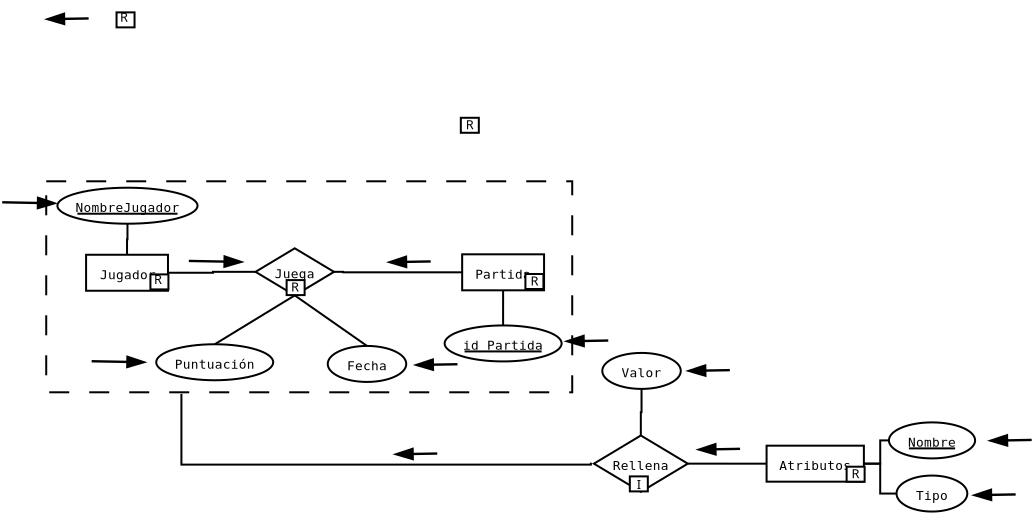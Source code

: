 <?xml version="1.0" encoding="UTF-8"?>
<dia:diagram xmlns:dia="http://www.lysator.liu.se/~alla/dia/">
  <dia:layer name="Fondo" visible="true" active="true">
    <dia:object type="ER - Entity" version="0" id="O0">
      <dia:attribute name="obj_pos">
        <dia:point val="11.143,16.923"/>
      </dia:attribute>
      <dia:attribute name="obj_bb">
        <dia:rectangle val="11.093,16.873;15.288,18.773"/>
      </dia:attribute>
      <dia:attribute name="elem_corner">
        <dia:point val="11.143,16.923"/>
      </dia:attribute>
      <dia:attribute name="elem_width">
        <dia:real val="4.095"/>
      </dia:attribute>
      <dia:attribute name="elem_height">
        <dia:real val="1.8"/>
      </dia:attribute>
      <dia:attribute name="border_width">
        <dia:real val="0.1"/>
      </dia:attribute>
      <dia:attribute name="border_color">
        <dia:color val="#000000"/>
      </dia:attribute>
      <dia:attribute name="inner_color">
        <dia:color val="#ffffff"/>
      </dia:attribute>
      <dia:attribute name="name">
        <dia:string>#Jugador#</dia:string>
      </dia:attribute>
      <dia:attribute name="weak">
        <dia:boolean val="false"/>
      </dia:attribute>
      <dia:attribute name="associative">
        <dia:boolean val="false"/>
      </dia:attribute>
      <dia:attribute name="font">
        <dia:font family="monospace" style="0" name="Courier"/>
      </dia:attribute>
      <dia:attribute name="font_height">
        <dia:real val="0.8"/>
      </dia:attribute>
    </dia:object>
    <dia:object type="ER - Relationship" version="0" id="O1">
      <dia:attribute name="obj_pos">
        <dia:point val="19.613,16.6"/>
      </dia:attribute>
      <dia:attribute name="obj_bb">
        <dia:rectangle val="19.263,16.55;23.888,19.005"/>
      </dia:attribute>
      <dia:attribute name="elem_corner">
        <dia:point val="19.613,16.6"/>
      </dia:attribute>
      <dia:attribute name="elem_width">
        <dia:real val="3.925"/>
      </dia:attribute>
      <dia:attribute name="elem_height">
        <dia:real val="2.355"/>
      </dia:attribute>
      <dia:attribute name="border_width">
        <dia:real val="0.1"/>
      </dia:attribute>
      <dia:attribute name="border_color">
        <dia:color val="#000000"/>
      </dia:attribute>
      <dia:attribute name="inner_color">
        <dia:color val="#ffffff"/>
      </dia:attribute>
      <dia:attribute name="name">
        <dia:string>#Juega#</dia:string>
      </dia:attribute>
      <dia:attribute name="left_card">
        <dia:string>##</dia:string>
      </dia:attribute>
      <dia:attribute name="right_card">
        <dia:string>##</dia:string>
      </dia:attribute>
      <dia:attribute name="identifying">
        <dia:boolean val="false"/>
      </dia:attribute>
      <dia:attribute name="rotated">
        <dia:boolean val="false"/>
      </dia:attribute>
      <dia:attribute name="font">
        <dia:font family="monospace" style="0" name="Courier"/>
      </dia:attribute>
      <dia:attribute name="font_height">
        <dia:real val="0.8"/>
      </dia:attribute>
    </dia:object>
    <dia:object type="ER - Entity" version="0" id="O2">
      <dia:attribute name="obj_pos">
        <dia:point val="29.947,16.901"/>
      </dia:attribute>
      <dia:attribute name="obj_bb">
        <dia:rectangle val="29.897,16.851;34.092,18.751"/>
      </dia:attribute>
      <dia:attribute name="elem_corner">
        <dia:point val="29.947,16.901"/>
      </dia:attribute>
      <dia:attribute name="elem_width">
        <dia:real val="4.095"/>
      </dia:attribute>
      <dia:attribute name="elem_height">
        <dia:real val="1.8"/>
      </dia:attribute>
      <dia:attribute name="border_width">
        <dia:real val="0.1"/>
      </dia:attribute>
      <dia:attribute name="border_color">
        <dia:color val="#000000"/>
      </dia:attribute>
      <dia:attribute name="inner_color">
        <dia:color val="#ffffff"/>
      </dia:attribute>
      <dia:attribute name="name">
        <dia:string>#Partida#</dia:string>
      </dia:attribute>
      <dia:attribute name="weak">
        <dia:boolean val="false"/>
      </dia:attribute>
      <dia:attribute name="associative">
        <dia:boolean val="false"/>
      </dia:attribute>
      <dia:attribute name="font">
        <dia:font family="monospace" style="0" name="Courier"/>
      </dia:attribute>
      <dia:attribute name="font_height">
        <dia:real val="0.8"/>
      </dia:attribute>
    </dia:object>
    <dia:object type="ER - Participation" version="1" id="O3">
      <dia:attribute name="obj_pos">
        <dia:point val="15.238,17.823"/>
      </dia:attribute>
      <dia:attribute name="obj_bb">
        <dia:rectangle val="15.188,17.727;19.663,17.873"/>
      </dia:attribute>
      <dia:attribute name="orth_points">
        <dia:point val="15.238,17.823"/>
        <dia:point val="17.49,17.823"/>
        <dia:point val="17.49,17.777"/>
        <dia:point val="19.613,17.777"/>
      </dia:attribute>
      <dia:attribute name="orth_orient">
        <dia:enum val="0"/>
        <dia:enum val="1"/>
        <dia:enum val="0"/>
      </dia:attribute>
      <dia:attribute name="autorouting">
        <dia:boolean val="false"/>
      </dia:attribute>
      <dia:attribute name="total">
        <dia:boolean val="false"/>
      </dia:attribute>
      <dia:connections>
        <dia:connection handle="0" to="O0" connection="4"/>
        <dia:connection handle="1" to="O1" connection="0"/>
      </dia:connections>
    </dia:object>
    <dia:object type="ER - Participation" version="1" id="O4">
      <dia:attribute name="obj_pos">
        <dia:point val="23.538,17.777"/>
      </dia:attribute>
      <dia:attribute name="obj_bb">
        <dia:rectangle val="23.488,17.727;29.997,17.851"/>
      </dia:attribute>
      <dia:attribute name="orth_points">
        <dia:point val="23.538,17.777"/>
        <dia:point val="23.994,17.777"/>
        <dia:point val="23.994,17.801"/>
        <dia:point val="29.947,17.801"/>
      </dia:attribute>
      <dia:attribute name="orth_orient">
        <dia:enum val="0"/>
        <dia:enum val="1"/>
        <dia:enum val="0"/>
      </dia:attribute>
      <dia:attribute name="autorouting">
        <dia:boolean val="false"/>
      </dia:attribute>
      <dia:attribute name="total">
        <dia:boolean val="false"/>
      </dia:attribute>
      <dia:connections>
        <dia:connection handle="0" to="O1" connection="4"/>
        <dia:connection handle="1" to="O2" connection="3"/>
      </dia:connections>
    </dia:object>
    <dia:object type="ER - Entity" version="0" id="O5">
      <dia:attribute name="obj_pos">
        <dia:point val="45.168,26.469"/>
      </dia:attribute>
      <dia:attribute name="obj_bb">
        <dia:rectangle val="45.118,26.419;50.083,28.319"/>
      </dia:attribute>
      <dia:attribute name="elem_corner">
        <dia:point val="45.168,26.469"/>
      </dia:attribute>
      <dia:attribute name="elem_width">
        <dia:real val="4.865"/>
      </dia:attribute>
      <dia:attribute name="elem_height">
        <dia:real val="1.8"/>
      </dia:attribute>
      <dia:attribute name="border_width">
        <dia:real val="0.1"/>
      </dia:attribute>
      <dia:attribute name="border_color">
        <dia:color val="#000000"/>
      </dia:attribute>
      <dia:attribute name="inner_color">
        <dia:color val="#ffffff"/>
      </dia:attribute>
      <dia:attribute name="name">
        <dia:string>#Atributos#</dia:string>
      </dia:attribute>
      <dia:attribute name="weak">
        <dia:boolean val="false"/>
      </dia:attribute>
      <dia:attribute name="associative">
        <dia:boolean val="false"/>
      </dia:attribute>
      <dia:attribute name="font">
        <dia:font family="monospace" style="0" name="Courier"/>
      </dia:attribute>
      <dia:attribute name="font_height">
        <dia:real val="0.8"/>
      </dia:attribute>
    </dia:object>
    <dia:object type="ER - Relationship" version="0" id="O6">
      <dia:attribute name="obj_pos">
        <dia:point val="36.533,25.959"/>
      </dia:attribute>
      <dia:attribute name="obj_bb">
        <dia:rectangle val="36.183,25.909;41.578,28.826"/>
      </dia:attribute>
      <dia:attribute name="elem_corner">
        <dia:point val="36.533,25.959"/>
      </dia:attribute>
      <dia:attribute name="elem_width">
        <dia:real val="4.695"/>
      </dia:attribute>
      <dia:attribute name="elem_height">
        <dia:real val="2.817"/>
      </dia:attribute>
      <dia:attribute name="border_width">
        <dia:real val="0.1"/>
      </dia:attribute>
      <dia:attribute name="border_color">
        <dia:color val="#000000"/>
      </dia:attribute>
      <dia:attribute name="inner_color">
        <dia:color val="#ffffff"/>
      </dia:attribute>
      <dia:attribute name="name">
        <dia:string>#Rellena#</dia:string>
      </dia:attribute>
      <dia:attribute name="left_card">
        <dia:string>##</dia:string>
      </dia:attribute>
      <dia:attribute name="right_card">
        <dia:string>##</dia:string>
      </dia:attribute>
      <dia:attribute name="identifying">
        <dia:boolean val="false"/>
      </dia:attribute>
      <dia:attribute name="rotated">
        <dia:boolean val="false"/>
      </dia:attribute>
      <dia:attribute name="font">
        <dia:font family="monospace" style="0" name="Courier"/>
      </dia:attribute>
      <dia:attribute name="font_height">
        <dia:real val="0.8"/>
      </dia:attribute>
    </dia:object>
    <dia:object type="ER - Participation" version="1" id="O7">
      <dia:attribute name="obj_pos">
        <dia:point val="41.228,27.367"/>
      </dia:attribute>
      <dia:attribute name="obj_bb">
        <dia:rectangle val="41.178,27.317;45.218,27.419"/>
      </dia:attribute>
      <dia:attribute name="orth_points">
        <dia:point val="41.228,27.367"/>
        <dia:point val="43.198,27.367"/>
        <dia:point val="43.198,27.369"/>
        <dia:point val="45.168,27.369"/>
      </dia:attribute>
      <dia:attribute name="orth_orient">
        <dia:enum val="0"/>
        <dia:enum val="1"/>
        <dia:enum val="0"/>
      </dia:attribute>
      <dia:attribute name="autorouting">
        <dia:boolean val="true"/>
      </dia:attribute>
      <dia:attribute name="total">
        <dia:boolean val="false"/>
      </dia:attribute>
      <dia:connections>
        <dia:connection handle="0" to="O6" connection="4"/>
        <dia:connection handle="1" to="O5" connection="3"/>
      </dia:connections>
    </dia:object>
    <dia:object type="ER - Attribute" version="0" id="O8">
      <dia:attribute name="obj_pos">
        <dia:point val="36.953,21.831"/>
      </dia:attribute>
      <dia:attribute name="obj_bb">
        <dia:rectangle val="36.903,21.781;40.928,23.681"/>
      </dia:attribute>
      <dia:attribute name="elem_corner">
        <dia:point val="36.953,21.831"/>
      </dia:attribute>
      <dia:attribute name="elem_width">
        <dia:real val="3.925"/>
      </dia:attribute>
      <dia:attribute name="elem_height">
        <dia:real val="1.8"/>
      </dia:attribute>
      <dia:attribute name="border_width">
        <dia:real val="0.1"/>
      </dia:attribute>
      <dia:attribute name="border_color">
        <dia:color val="#000000"/>
      </dia:attribute>
      <dia:attribute name="inner_color">
        <dia:color val="#ffffff"/>
      </dia:attribute>
      <dia:attribute name="name">
        <dia:string>#Valor#</dia:string>
      </dia:attribute>
      <dia:attribute name="key">
        <dia:boolean val="false"/>
      </dia:attribute>
      <dia:attribute name="weak_key">
        <dia:boolean val="false"/>
      </dia:attribute>
      <dia:attribute name="derived">
        <dia:boolean val="false"/>
      </dia:attribute>
      <dia:attribute name="multivalued">
        <dia:boolean val="false"/>
      </dia:attribute>
      <dia:attribute name="font">
        <dia:font family="monospace" style="0" name="Courier"/>
      </dia:attribute>
      <dia:attribute name="font_height">
        <dia:real val="0.8"/>
      </dia:attribute>
    </dia:object>
    <dia:object type="ER - Participation" version="1" id="O9">
      <dia:attribute name="obj_pos">
        <dia:point val="38.88,25.959"/>
      </dia:attribute>
      <dia:attribute name="obj_bb">
        <dia:rectangle val="38.83,23.581;38.966,26.009"/>
      </dia:attribute>
      <dia:attribute name="orth_points">
        <dia:point val="38.88,25.959"/>
        <dia:point val="38.88,24.795"/>
        <dia:point val="38.916,24.795"/>
        <dia:point val="38.916,23.631"/>
      </dia:attribute>
      <dia:attribute name="orth_orient">
        <dia:enum val="1"/>
        <dia:enum val="0"/>
        <dia:enum val="1"/>
      </dia:attribute>
      <dia:attribute name="autorouting">
        <dia:boolean val="true"/>
      </dia:attribute>
      <dia:attribute name="total">
        <dia:boolean val="false"/>
      </dia:attribute>
      <dia:connections>
        <dia:connection handle="0" to="O6" connection="2"/>
        <dia:connection handle="1" to="O8" connection="6"/>
      </dia:connections>
    </dia:object>
    <dia:object type="ER - Attribute" version="0" id="O10">
      <dia:attribute name="obj_pos">
        <dia:point val="9.71,13.571"/>
      </dia:attribute>
      <dia:attribute name="obj_bb">
        <dia:rectangle val="9.66,13.521;16.765,15.421"/>
      </dia:attribute>
      <dia:attribute name="elem_corner">
        <dia:point val="9.71,13.571"/>
      </dia:attribute>
      <dia:attribute name="elem_width">
        <dia:real val="7.005"/>
      </dia:attribute>
      <dia:attribute name="elem_height">
        <dia:real val="1.8"/>
      </dia:attribute>
      <dia:attribute name="border_width">
        <dia:real val="0.1"/>
      </dia:attribute>
      <dia:attribute name="border_color">
        <dia:color val="#000000"/>
      </dia:attribute>
      <dia:attribute name="inner_color">
        <dia:color val="#ffffff"/>
      </dia:attribute>
      <dia:attribute name="name">
        <dia:string>#NombreJugador#</dia:string>
      </dia:attribute>
      <dia:attribute name="key">
        <dia:boolean val="true"/>
      </dia:attribute>
      <dia:attribute name="weak_key">
        <dia:boolean val="false"/>
      </dia:attribute>
      <dia:attribute name="derived">
        <dia:boolean val="false"/>
      </dia:attribute>
      <dia:attribute name="multivalued">
        <dia:boolean val="false"/>
      </dia:attribute>
      <dia:attribute name="font">
        <dia:font family="monospace" style="0" name="Courier"/>
      </dia:attribute>
      <dia:attribute name="font_height">
        <dia:real val="0.8"/>
      </dia:attribute>
    </dia:object>
    <dia:object type="ER - Participation" version="1" id="O11">
      <dia:attribute name="obj_pos">
        <dia:point val="13.191,16.923"/>
      </dia:attribute>
      <dia:attribute name="obj_bb">
        <dia:rectangle val="13.14,15.321;13.262,16.973"/>
      </dia:attribute>
      <dia:attribute name="orth_points">
        <dia:point val="13.191,16.923"/>
        <dia:point val="13.191,16.147"/>
        <dia:point val="13.213,16.147"/>
        <dia:point val="13.213,15.371"/>
      </dia:attribute>
      <dia:attribute name="orth_orient">
        <dia:enum val="1"/>
        <dia:enum val="0"/>
        <dia:enum val="1"/>
      </dia:attribute>
      <dia:attribute name="autorouting">
        <dia:boolean val="true"/>
      </dia:attribute>
      <dia:attribute name="total">
        <dia:boolean val="false"/>
      </dia:attribute>
      <dia:connections>
        <dia:connection handle="0" to="O0" connection="1"/>
        <dia:connection handle="1" to="O10" connection="6"/>
      </dia:connections>
    </dia:object>
    <dia:object type="ER - Attribute" version="0" id="O12">
      <dia:attribute name="obj_pos">
        <dia:point val="29.069,20.457"/>
      </dia:attribute>
      <dia:attribute name="obj_bb">
        <dia:rectangle val="29.019,20.407;34.969,22.307"/>
      </dia:attribute>
      <dia:attribute name="elem_corner">
        <dia:point val="29.069,20.457"/>
      </dia:attribute>
      <dia:attribute name="elem_width">
        <dia:real val="5.85"/>
      </dia:attribute>
      <dia:attribute name="elem_height">
        <dia:real val="1.8"/>
      </dia:attribute>
      <dia:attribute name="border_width">
        <dia:real val="0.1"/>
      </dia:attribute>
      <dia:attribute name="border_color">
        <dia:color val="#000000"/>
      </dia:attribute>
      <dia:attribute name="inner_color">
        <dia:color val="#ffffff"/>
      </dia:attribute>
      <dia:attribute name="name">
        <dia:string>#id Partida#</dia:string>
      </dia:attribute>
      <dia:attribute name="key">
        <dia:boolean val="true"/>
      </dia:attribute>
      <dia:attribute name="weak_key">
        <dia:boolean val="false"/>
      </dia:attribute>
      <dia:attribute name="derived">
        <dia:boolean val="false"/>
      </dia:attribute>
      <dia:attribute name="multivalued">
        <dia:boolean val="false"/>
      </dia:attribute>
      <dia:attribute name="font">
        <dia:font family="monospace" style="0" name="Courier"/>
      </dia:attribute>
      <dia:attribute name="font_height">
        <dia:real val="0.8"/>
      </dia:attribute>
    </dia:object>
    <dia:object type="ER - Participation" version="1" id="O13">
      <dia:attribute name="obj_pos">
        <dia:point val="31.994,20.457"/>
      </dia:attribute>
      <dia:attribute name="obj_bb">
        <dia:rectangle val="31.944,18.651;32.044,20.507"/>
      </dia:attribute>
      <dia:attribute name="orth_points">
        <dia:point val="31.994,20.457"/>
        <dia:point val="31.994,19.579"/>
        <dia:point val="31.994,19.579"/>
        <dia:point val="31.994,18.701"/>
      </dia:attribute>
      <dia:attribute name="orth_orient">
        <dia:enum val="1"/>
        <dia:enum val="0"/>
        <dia:enum val="1"/>
      </dia:attribute>
      <dia:attribute name="autorouting">
        <dia:boolean val="true"/>
      </dia:attribute>
      <dia:attribute name="total">
        <dia:boolean val="false"/>
      </dia:attribute>
      <dia:connections>
        <dia:connection handle="0" to="O12" connection="1"/>
        <dia:connection handle="1" to="O2" connection="6"/>
      </dia:connections>
    </dia:object>
    <dia:object type="ER - Attribute" version="0" id="O14">
      <dia:attribute name="obj_pos">
        <dia:point val="51.285,25.305"/>
      </dia:attribute>
      <dia:attribute name="obj_bb">
        <dia:rectangle val="51.235,25.255;55.645,27.155"/>
      </dia:attribute>
      <dia:attribute name="elem_corner">
        <dia:point val="51.285,25.305"/>
      </dia:attribute>
      <dia:attribute name="elem_width">
        <dia:real val="4.31"/>
      </dia:attribute>
      <dia:attribute name="elem_height">
        <dia:real val="1.8"/>
      </dia:attribute>
      <dia:attribute name="border_width">
        <dia:real val="0.1"/>
      </dia:attribute>
      <dia:attribute name="border_color">
        <dia:color val="#000000"/>
      </dia:attribute>
      <dia:attribute name="inner_color">
        <dia:color val="#ffffff"/>
      </dia:attribute>
      <dia:attribute name="name">
        <dia:string>#Nombre#</dia:string>
      </dia:attribute>
      <dia:attribute name="key">
        <dia:boolean val="true"/>
      </dia:attribute>
      <dia:attribute name="weak_key">
        <dia:boolean val="false"/>
      </dia:attribute>
      <dia:attribute name="derived">
        <dia:boolean val="false"/>
      </dia:attribute>
      <dia:attribute name="multivalued">
        <dia:boolean val="false"/>
      </dia:attribute>
      <dia:attribute name="font">
        <dia:font family="monospace" style="0" name="Courier"/>
      </dia:attribute>
      <dia:attribute name="font_height">
        <dia:real val="0.8"/>
      </dia:attribute>
    </dia:object>
    <dia:object type="ER - Participation" version="1" id="O15">
      <dia:attribute name="obj_pos">
        <dia:point val="50.033,27.369"/>
      </dia:attribute>
      <dia:attribute name="obj_bb">
        <dia:rectangle val="49.983,26.155;51.335,27.419"/>
      </dia:attribute>
      <dia:attribute name="orth_points">
        <dia:point val="50.033,27.369"/>
        <dia:point val="50.85,27.369"/>
        <dia:point val="50.85,26.205"/>
        <dia:point val="51.285,26.205"/>
      </dia:attribute>
      <dia:attribute name="orth_orient">
        <dia:enum val="0"/>
        <dia:enum val="1"/>
        <dia:enum val="0"/>
      </dia:attribute>
      <dia:attribute name="autorouting">
        <dia:boolean val="false"/>
      </dia:attribute>
      <dia:attribute name="total">
        <dia:boolean val="false"/>
      </dia:attribute>
      <dia:connections>
        <dia:connection handle="0" to="O5" connection="4"/>
        <dia:connection handle="1" to="O14" connection="3"/>
      </dia:connections>
    </dia:object>
    <dia:object type="ER - Attribute" version="0" id="O16">
      <dia:attribute name="obj_pos">
        <dia:point val="14.649,21.398"/>
      </dia:attribute>
      <dia:attribute name="obj_bb">
        <dia:rectangle val="14.599,21.348;20.549,23.248"/>
      </dia:attribute>
      <dia:attribute name="elem_corner">
        <dia:point val="14.649,21.398"/>
      </dia:attribute>
      <dia:attribute name="elem_width">
        <dia:real val="5.85"/>
      </dia:attribute>
      <dia:attribute name="elem_height">
        <dia:real val="1.8"/>
      </dia:attribute>
      <dia:attribute name="border_width">
        <dia:real val="0.1"/>
      </dia:attribute>
      <dia:attribute name="border_color">
        <dia:color val="#000000"/>
      </dia:attribute>
      <dia:attribute name="inner_color">
        <dia:color val="#ffffff"/>
      </dia:attribute>
      <dia:attribute name="name">
        <dia:string>#Puntuación#</dia:string>
      </dia:attribute>
      <dia:attribute name="key">
        <dia:boolean val="false"/>
      </dia:attribute>
      <dia:attribute name="weak_key">
        <dia:boolean val="false"/>
      </dia:attribute>
      <dia:attribute name="derived">
        <dia:boolean val="false"/>
      </dia:attribute>
      <dia:attribute name="multivalued">
        <dia:boolean val="false"/>
      </dia:attribute>
      <dia:attribute name="font">
        <dia:font family="monospace" style="0" name="Courier"/>
      </dia:attribute>
      <dia:attribute name="font_height">
        <dia:real val="0.8"/>
      </dia:attribute>
    </dia:object>
    <dia:object type="ER - Attribute" version="0" id="O17">
      <dia:attribute name="obj_pos">
        <dia:point val="23.226,21.482"/>
      </dia:attribute>
      <dia:attribute name="obj_bb">
        <dia:rectangle val="23.176,21.432;27.201,23.332"/>
      </dia:attribute>
      <dia:attribute name="elem_corner">
        <dia:point val="23.226,21.482"/>
      </dia:attribute>
      <dia:attribute name="elem_width">
        <dia:real val="3.925"/>
      </dia:attribute>
      <dia:attribute name="elem_height">
        <dia:real val="1.8"/>
      </dia:attribute>
      <dia:attribute name="border_width">
        <dia:real val="0.1"/>
      </dia:attribute>
      <dia:attribute name="border_color">
        <dia:color val="#000000"/>
      </dia:attribute>
      <dia:attribute name="inner_color">
        <dia:color val="#ffffff"/>
      </dia:attribute>
      <dia:attribute name="name">
        <dia:string>#Fecha#</dia:string>
      </dia:attribute>
      <dia:attribute name="key">
        <dia:boolean val="false"/>
      </dia:attribute>
      <dia:attribute name="weak_key">
        <dia:boolean val="false"/>
      </dia:attribute>
      <dia:attribute name="derived">
        <dia:boolean val="false"/>
      </dia:attribute>
      <dia:attribute name="multivalued">
        <dia:boolean val="false"/>
      </dia:attribute>
      <dia:attribute name="font">
        <dia:font family="monospace" style="0" name="Courier"/>
      </dia:attribute>
      <dia:attribute name="font_height">
        <dia:real val="0.8"/>
      </dia:attribute>
    </dia:object>
    <dia:object type="Standard - Line" version="0" id="O18">
      <dia:attribute name="obj_pos">
        <dia:point val="17.574,21.398"/>
      </dia:attribute>
      <dia:attribute name="obj_bb">
        <dia:rectangle val="17.505,18.886;21.645,21.467"/>
      </dia:attribute>
      <dia:attribute name="conn_endpoints">
        <dia:point val="17.574,21.398"/>
        <dia:point val="21.576,18.955"/>
      </dia:attribute>
      <dia:attribute name="numcp">
        <dia:int val="1"/>
      </dia:attribute>
      <dia:connections>
        <dia:connection handle="0" to="O16" connection="1"/>
        <dia:connection handle="1" to="O1" connection="6"/>
      </dia:connections>
    </dia:object>
    <dia:object type="Standard - Line" version="0" id="O19">
      <dia:attribute name="obj_pos">
        <dia:point val="25.189,21.482"/>
      </dia:attribute>
      <dia:attribute name="obj_bb">
        <dia:rectangle val="21.506,18.885;25.258,21.552"/>
      </dia:attribute>
      <dia:attribute name="conn_endpoints">
        <dia:point val="25.189,21.482"/>
        <dia:point val="21.576,18.955"/>
      </dia:attribute>
      <dia:attribute name="numcp">
        <dia:int val="1"/>
      </dia:attribute>
      <dia:connections>
        <dia:connection handle="0" to="O17" connection="1"/>
        <dia:connection handle="1" to="O1" connection="6"/>
      </dia:connections>
    </dia:object>
    <dia:object type="ER - Attribute" version="0" id="O20">
      <dia:attribute name="obj_pos">
        <dia:point val="51.665,27.963"/>
      </dia:attribute>
      <dia:attribute name="obj_bb">
        <dia:rectangle val="51.615,27.913;55.255,29.813"/>
      </dia:attribute>
      <dia:attribute name="elem_corner">
        <dia:point val="51.665,27.963"/>
      </dia:attribute>
      <dia:attribute name="elem_width">
        <dia:real val="3.54"/>
      </dia:attribute>
      <dia:attribute name="elem_height">
        <dia:real val="1.8"/>
      </dia:attribute>
      <dia:attribute name="border_width">
        <dia:real val="0.1"/>
      </dia:attribute>
      <dia:attribute name="border_color">
        <dia:color val="#000000"/>
      </dia:attribute>
      <dia:attribute name="inner_color">
        <dia:color val="#ffffff"/>
      </dia:attribute>
      <dia:attribute name="name">
        <dia:string>#Tipo#</dia:string>
      </dia:attribute>
      <dia:attribute name="key">
        <dia:boolean val="false"/>
      </dia:attribute>
      <dia:attribute name="weak_key">
        <dia:boolean val="false"/>
      </dia:attribute>
      <dia:attribute name="derived">
        <dia:boolean val="false"/>
      </dia:attribute>
      <dia:attribute name="multivalued">
        <dia:boolean val="false"/>
      </dia:attribute>
      <dia:attribute name="font">
        <dia:font family="monospace" style="0" name="Courier"/>
      </dia:attribute>
      <dia:attribute name="font_height">
        <dia:real val="0.8"/>
      </dia:attribute>
    </dia:object>
    <dia:object type="Standard - ZigZagLine" version="1" id="O21">
      <dia:attribute name="obj_pos">
        <dia:point val="15.91,23.877"/>
      </dia:attribute>
      <dia:attribute name="obj_bb">
        <dia:rectangle val="15.86,23.827;36.433,27.466"/>
      </dia:attribute>
      <dia:attribute name="orth_points">
        <dia:point val="15.91,23.877"/>
        <dia:point val="15.91,27.416"/>
        <dia:point val="36.383,27.416"/>
        <dia:point val="36.383,27.317"/>
      </dia:attribute>
      <dia:attribute name="orth_orient">
        <dia:enum val="1"/>
        <dia:enum val="0"/>
        <dia:enum val="1"/>
      </dia:attribute>
      <dia:attribute name="autorouting">
        <dia:boolean val="false"/>
      </dia:attribute>
    </dia:object>
    <dia:object type="Standard - Text" version="1" id="O22">
      <dia:attribute name="obj_pos">
        <dia:point val="53.751,16.521"/>
      </dia:attribute>
      <dia:attribute name="obj_bb">
        <dia:rectangle val="53.751,15.926;53.751,16.671"/>
      </dia:attribute>
      <dia:attribute name="text">
        <dia:composite type="text">
          <dia:attribute name="string">
            <dia:string>##</dia:string>
          </dia:attribute>
          <dia:attribute name="font">
            <dia:font family="sans" style="0" name="Helvetica"/>
          </dia:attribute>
          <dia:attribute name="height">
            <dia:real val="0.8"/>
          </dia:attribute>
          <dia:attribute name="pos">
            <dia:point val="53.751,16.521"/>
          </dia:attribute>
          <dia:attribute name="color">
            <dia:color val="#000000"/>
          </dia:attribute>
          <dia:attribute name="alignment">
            <dia:enum val="0"/>
          </dia:attribute>
        </dia:composite>
      </dia:attribute>
      <dia:attribute name="valign">
        <dia:enum val="3"/>
      </dia:attribute>
    </dia:object>
    <dia:object type="Standard - Box" version="0" id="O23">
      <dia:attribute name="obj_pos">
        <dia:point val="9.15,13.25"/>
      </dia:attribute>
      <dia:attribute name="obj_bb">
        <dia:rectangle val="9.1,13.2;35.5,23.85"/>
      </dia:attribute>
      <dia:attribute name="elem_corner">
        <dia:point val="9.15,13.25"/>
      </dia:attribute>
      <dia:attribute name="elem_width">
        <dia:real val="26.3"/>
      </dia:attribute>
      <dia:attribute name="elem_height">
        <dia:real val="10.55"/>
      </dia:attribute>
      <dia:attribute name="border_width">
        <dia:real val="0.1"/>
      </dia:attribute>
      <dia:attribute name="show_background">
        <dia:boolean val="false"/>
      </dia:attribute>
      <dia:attribute name="line_style">
        <dia:enum val="1"/>
      </dia:attribute>
    </dia:object>
    <dia:object type="Standard - ZigZagLine" version="1" id="O24">
      <dia:attribute name="obj_pos">
        <dia:point val="50.033,27.369"/>
      </dia:attribute>
      <dia:attribute name="obj_bb">
        <dia:rectangle val="49.983,27.319;51.715,28.913"/>
      </dia:attribute>
      <dia:attribute name="orth_points">
        <dia:point val="50.033,27.369"/>
        <dia:point val="50.849,27.369"/>
        <dia:point val="50.849,28.863"/>
        <dia:point val="51.665,28.863"/>
      </dia:attribute>
      <dia:attribute name="orth_orient">
        <dia:enum val="0"/>
        <dia:enum val="1"/>
        <dia:enum val="0"/>
      </dia:attribute>
      <dia:attribute name="autorouting">
        <dia:boolean val="true"/>
      </dia:attribute>
      <dia:connections>
        <dia:connection handle="0" to="O5" connection="4"/>
        <dia:connection handle="1" to="O20" connection="3"/>
      </dia:connections>
    </dia:object>
    <dia:object type="Istar - link" version="0" id="O25">
      <dia:attribute name="obj_pos">
        <dia:point val="11.271,5.107"/>
      </dia:attribute>
      <dia:attribute name="obj_bb">
        <dia:rectangle val="8.51,4.235;11.333,6.835"/>
      </dia:attribute>
      <dia:attribute name="meta">
        <dia:composite type="dict"/>
      </dia:attribute>
      <dia:attribute name="conn_endpoints">
        <dia:point val="11.271,5.107"/>
        <dia:point val="9.179,5.145"/>
      </dia:attribute>
      <dia:attribute name="type">
        <dia:enum val="0"/>
      </dia:attribute>
      <dia:attribute name="pm">
        <dia:point val="10.225,5.126"/>
      </dia:attribute>
    </dia:object>
    <dia:object type="Standard - Box" version="0" id="O26">
      <dia:attribute name="obj_pos">
        <dia:point val="12.666,4.804"/>
      </dia:attribute>
      <dia:attribute name="obj_bb">
        <dia:rectangle val="12.616,4.754;13.616,5.604"/>
      </dia:attribute>
      <dia:attribute name="elem_corner">
        <dia:point val="12.666,4.804"/>
      </dia:attribute>
      <dia:attribute name="elem_width">
        <dia:real val="0.9"/>
      </dia:attribute>
      <dia:attribute name="elem_height">
        <dia:real val="0.75"/>
      </dia:attribute>
      <dia:attribute name="show_background">
        <dia:boolean val="true"/>
      </dia:attribute>
    </dia:object>
    <dia:object type="Standard - Text" version="1" id="O27">
      <dia:attribute name="obj_pos">
        <dia:point val="12.841,5.279"/>
      </dia:attribute>
      <dia:attribute name="obj_bb">
        <dia:rectangle val="12.841,4.684;13.286,5.429"/>
      </dia:attribute>
      <dia:attribute name="text">
        <dia:composite type="text">
          <dia:attribute name="string">
            <dia:string>#R#</dia:string>
          </dia:attribute>
          <dia:attribute name="font">
            <dia:font family="sans" style="0" name="Helvetica"/>
          </dia:attribute>
          <dia:attribute name="height">
            <dia:real val="0.8"/>
          </dia:attribute>
          <dia:attribute name="pos">
            <dia:point val="12.841,5.279"/>
          </dia:attribute>
          <dia:attribute name="color">
            <dia:color val="#000000"/>
          </dia:attribute>
          <dia:attribute name="alignment">
            <dia:enum val="0"/>
          </dia:attribute>
        </dia:composite>
      </dia:attribute>
      <dia:attribute name="valign">
        <dia:enum val="3"/>
      </dia:attribute>
    </dia:object>
    <dia:object type="Istar - link" version="0" id="O28">
      <dia:attribute name="obj_pos">
        <dia:point val="28.372,17.257"/>
      </dia:attribute>
      <dia:attribute name="obj_bb">
        <dia:rectangle val="25.61,16.385;28.433,18.985"/>
      </dia:attribute>
      <dia:attribute name="meta">
        <dia:composite type="dict"/>
      </dia:attribute>
      <dia:attribute name="conn_endpoints">
        <dia:point val="28.372,17.257"/>
        <dia:point val="26.279,17.294"/>
      </dia:attribute>
      <dia:attribute name="type">
        <dia:enum val="0"/>
      </dia:attribute>
      <dia:attribute name="pm">
        <dia:point val="27.325,17.276"/>
      </dia:attribute>
    </dia:object>
    <dia:object type="Istar - link" version="0" id="O29">
      <dia:attribute name="obj_pos">
        <dia:point val="6.95,14.3"/>
      </dia:attribute>
      <dia:attribute name="obj_bb">
        <dia:rectangle val="6.889,13.138;10.034,15.236"/>
      </dia:attribute>
      <dia:attribute name="meta">
        <dia:composite type="dict"/>
      </dia:attribute>
      <dia:attribute name="conn_endpoints">
        <dia:point val="6.95,14.3"/>
        <dia:point val="9.6,14.35"/>
      </dia:attribute>
      <dia:attribute name="type">
        <dia:enum val="0"/>
      </dia:attribute>
      <dia:attribute name="pm">
        <dia:point val="8.275,14.325"/>
      </dia:attribute>
    </dia:object>
    <dia:object type="Istar - link" version="0" id="O30">
      <dia:attribute name="obj_pos">
        <dia:point val="37.252,21.212"/>
      </dia:attribute>
      <dia:attribute name="obj_bb">
        <dia:rectangle val="34.49,20.34;37.313,22.94"/>
      </dia:attribute>
      <dia:attribute name="meta">
        <dia:composite type="dict"/>
      </dia:attribute>
      <dia:attribute name="conn_endpoints">
        <dia:point val="37.252,21.212"/>
        <dia:point val="35.158,21.25"/>
      </dia:attribute>
      <dia:attribute name="type">
        <dia:enum val="0"/>
      </dia:attribute>
      <dia:attribute name="pm">
        <dia:point val="36.205,21.231"/>
      </dia:attribute>
    </dia:object>
    <dia:object type="Istar - link" version="0" id="O31">
      <dia:attribute name="obj_pos">
        <dia:point val="29.712,22.397"/>
      </dia:attribute>
      <dia:attribute name="obj_bb">
        <dia:rectangle val="26.95,21.525;29.773,24.125"/>
      </dia:attribute>
      <dia:attribute name="meta">
        <dia:composite type="dict"/>
      </dia:attribute>
      <dia:attribute name="conn_endpoints">
        <dia:point val="29.712,22.397"/>
        <dia:point val="27.619,22.434"/>
      </dia:attribute>
      <dia:attribute name="type">
        <dia:enum val="0"/>
      </dia:attribute>
      <dia:attribute name="pm">
        <dia:point val="28.665,22.416"/>
      </dia:attribute>
    </dia:object>
    <dia:object type="Istar - link" version="0" id="O32">
      <dia:attribute name="obj_pos">
        <dia:point val="58.422,26.182"/>
      </dia:attribute>
      <dia:attribute name="obj_bb">
        <dia:rectangle val="55.66,25.31;58.483,27.91"/>
      </dia:attribute>
      <dia:attribute name="meta">
        <dia:composite type="dict"/>
      </dia:attribute>
      <dia:attribute name="conn_endpoints">
        <dia:point val="58.422,26.182"/>
        <dia:point val="56.328,26.22"/>
      </dia:attribute>
      <dia:attribute name="type">
        <dia:enum val="0"/>
      </dia:attribute>
      <dia:attribute name="pm">
        <dia:point val="57.375,26.201"/>
      </dia:attribute>
    </dia:object>
    <dia:object type="Istar - link" version="0" id="O33">
      <dia:attribute name="obj_pos">
        <dia:point val="11.421,22.247"/>
      </dia:attribute>
      <dia:attribute name="obj_bb">
        <dia:rectangle val="11.36,21.085;14.505,23.183"/>
      </dia:attribute>
      <dia:attribute name="meta">
        <dia:composite type="dict"/>
      </dia:attribute>
      <dia:attribute name="conn_endpoints">
        <dia:point val="11.421,22.247"/>
        <dia:point val="14.071,22.297"/>
      </dia:attribute>
      <dia:attribute name="type">
        <dia:enum val="0"/>
      </dia:attribute>
      <dia:attribute name="pm">
        <dia:point val="12.746,22.272"/>
      </dia:attribute>
    </dia:object>
    <dia:object type="Istar - link" version="0" id="O34">
      <dia:attribute name="obj_pos">
        <dia:point val="16.281,17.232"/>
      </dia:attribute>
      <dia:attribute name="obj_bb">
        <dia:rectangle val="16.22,16.07;19.365,18.168"/>
      </dia:attribute>
      <dia:attribute name="meta">
        <dia:composite type="dict"/>
      </dia:attribute>
      <dia:attribute name="conn_endpoints">
        <dia:point val="16.281,17.232"/>
        <dia:point val="18.931,17.282"/>
      </dia:attribute>
      <dia:attribute name="type">
        <dia:enum val="0"/>
      </dia:attribute>
      <dia:attribute name="pm">
        <dia:point val="17.606,17.257"/>
      </dia:attribute>
    </dia:object>
    <dia:object type="Istar - link" version="0" id="O35">
      <dia:attribute name="obj_pos">
        <dia:point val="57.621,28.907"/>
      </dia:attribute>
      <dia:attribute name="obj_bb">
        <dia:rectangle val="54.86,28.035;57.683,30.635"/>
      </dia:attribute>
      <dia:attribute name="meta">
        <dia:composite type="dict"/>
      </dia:attribute>
      <dia:attribute name="conn_endpoints">
        <dia:point val="57.621,28.907"/>
        <dia:point val="55.529,28.945"/>
      </dia:attribute>
      <dia:attribute name="type">
        <dia:enum val="0"/>
      </dia:attribute>
      <dia:attribute name="pm">
        <dia:point val="56.575,28.926"/>
      </dia:attribute>
    </dia:object>
    <dia:object type="Istar - link" version="0" id="O36">
      <dia:attribute name="obj_pos">
        <dia:point val="43.331,22.692"/>
      </dia:attribute>
      <dia:attribute name="obj_bb">
        <dia:rectangle val="40.57,21.82;43.393,24.42"/>
      </dia:attribute>
      <dia:attribute name="meta">
        <dia:composite type="dict"/>
      </dia:attribute>
      <dia:attribute name="conn_endpoints">
        <dia:point val="43.331,22.692"/>
        <dia:point val="41.239,22.73"/>
      </dia:attribute>
      <dia:attribute name="type">
        <dia:enum val="0"/>
      </dia:attribute>
      <dia:attribute name="pm">
        <dia:point val="42.285,22.711"/>
      </dia:attribute>
    </dia:object>
    <dia:object type="Istar - link" version="0" id="O37">
      <dia:attribute name="obj_pos">
        <dia:point val="43.842,26.627"/>
      </dia:attribute>
      <dia:attribute name="obj_bb">
        <dia:rectangle val="41.08,25.755;43.903,28.355"/>
      </dia:attribute>
      <dia:attribute name="meta">
        <dia:composite type="dict"/>
      </dia:attribute>
      <dia:attribute name="conn_endpoints">
        <dia:point val="43.842,26.627"/>
        <dia:point val="41.748,26.665"/>
      </dia:attribute>
      <dia:attribute name="type">
        <dia:enum val="0"/>
      </dia:attribute>
      <dia:attribute name="pm">
        <dia:point val="42.795,26.646"/>
      </dia:attribute>
    </dia:object>
    <dia:object type="Istar - link" version="0" id="O38">
      <dia:attribute name="obj_pos">
        <dia:point val="28.701,26.862"/>
      </dia:attribute>
      <dia:attribute name="obj_bb">
        <dia:rectangle val="25.94,25.99;28.763,28.59"/>
      </dia:attribute>
      <dia:attribute name="meta">
        <dia:composite type="dict"/>
      </dia:attribute>
      <dia:attribute name="conn_endpoints">
        <dia:point val="28.701,26.862"/>
        <dia:point val="26.608,26.899"/>
      </dia:attribute>
      <dia:attribute name="type">
        <dia:enum val="0"/>
      </dia:attribute>
      <dia:attribute name="pm">
        <dia:point val="27.655,26.881"/>
      </dia:attribute>
    </dia:object>
    <dia:object type="Standard - Box" version="0" id="O39">
      <dia:attribute name="obj_pos">
        <dia:point val="14.36,17.905"/>
      </dia:attribute>
      <dia:attribute name="obj_bb">
        <dia:rectangle val="14.31,17.855;15.31,18.705"/>
      </dia:attribute>
      <dia:attribute name="elem_corner">
        <dia:point val="14.36,17.905"/>
      </dia:attribute>
      <dia:attribute name="elem_width">
        <dia:real val="0.9"/>
      </dia:attribute>
      <dia:attribute name="elem_height">
        <dia:real val="0.75"/>
      </dia:attribute>
      <dia:attribute name="show_background">
        <dia:boolean val="true"/>
      </dia:attribute>
    </dia:object>
    <dia:object type="Standard - Text" version="1" id="O40">
      <dia:attribute name="obj_pos">
        <dia:point val="14.535,18.38"/>
      </dia:attribute>
      <dia:attribute name="obj_bb">
        <dia:rectangle val="14.535,17.785;14.98,18.53"/>
      </dia:attribute>
      <dia:attribute name="text">
        <dia:composite type="text">
          <dia:attribute name="string">
            <dia:string>#R#</dia:string>
          </dia:attribute>
          <dia:attribute name="font">
            <dia:font family="sans" style="0" name="Helvetica"/>
          </dia:attribute>
          <dia:attribute name="height">
            <dia:real val="0.8"/>
          </dia:attribute>
          <dia:attribute name="pos">
            <dia:point val="14.535,18.38"/>
          </dia:attribute>
          <dia:attribute name="color">
            <dia:color val="#000000"/>
          </dia:attribute>
          <dia:attribute name="alignment">
            <dia:enum val="0"/>
          </dia:attribute>
        </dia:composite>
      </dia:attribute>
      <dia:attribute name="valign">
        <dia:enum val="3"/>
      </dia:attribute>
    </dia:object>
    <dia:object type="Standard - Box" version="0" id="O41">
      <dia:attribute name="obj_pos">
        <dia:point val="21.17,18.19"/>
      </dia:attribute>
      <dia:attribute name="obj_bb">
        <dia:rectangle val="21.12,18.14;22.12,18.99"/>
      </dia:attribute>
      <dia:attribute name="elem_corner">
        <dia:point val="21.17,18.19"/>
      </dia:attribute>
      <dia:attribute name="elem_width">
        <dia:real val="0.9"/>
      </dia:attribute>
      <dia:attribute name="elem_height">
        <dia:real val="0.75"/>
      </dia:attribute>
      <dia:attribute name="show_background">
        <dia:boolean val="true"/>
      </dia:attribute>
    </dia:object>
    <dia:object type="Standard - Text" version="1" id="O42">
      <dia:attribute name="obj_pos">
        <dia:point val="21.395,18.765"/>
      </dia:attribute>
      <dia:attribute name="obj_bb">
        <dia:rectangle val="21.395,18.17;21.84,18.915"/>
      </dia:attribute>
      <dia:attribute name="text">
        <dia:composite type="text">
          <dia:attribute name="string">
            <dia:string>#R#</dia:string>
          </dia:attribute>
          <dia:attribute name="font">
            <dia:font family="sans" style="0" name="Helvetica"/>
          </dia:attribute>
          <dia:attribute name="height">
            <dia:real val="0.8"/>
          </dia:attribute>
          <dia:attribute name="pos">
            <dia:point val="21.395,18.765"/>
          </dia:attribute>
          <dia:attribute name="color">
            <dia:color val="#000000"/>
          </dia:attribute>
          <dia:attribute name="alignment">
            <dia:enum val="0"/>
          </dia:attribute>
        </dia:composite>
      </dia:attribute>
      <dia:attribute name="valign">
        <dia:enum val="3"/>
      </dia:attribute>
    </dia:object>
    <dia:object type="Standard - Box" version="0" id="O43">
      <dia:attribute name="obj_pos">
        <dia:point val="29.88,10.075"/>
      </dia:attribute>
      <dia:attribute name="obj_bb">
        <dia:rectangle val="29.83,10.025;30.83,10.875"/>
      </dia:attribute>
      <dia:attribute name="elem_corner">
        <dia:point val="29.88,10.075"/>
      </dia:attribute>
      <dia:attribute name="elem_width">
        <dia:real val="0.9"/>
      </dia:attribute>
      <dia:attribute name="elem_height">
        <dia:real val="0.75"/>
      </dia:attribute>
      <dia:attribute name="show_background">
        <dia:boolean val="true"/>
      </dia:attribute>
    </dia:object>
    <dia:object type="Standard - Text" version="1" id="O44">
      <dia:attribute name="obj_pos">
        <dia:point val="30.13,10.65"/>
      </dia:attribute>
      <dia:attribute name="obj_bb">
        <dia:rectangle val="30.13,10.055;30.575,10.8"/>
      </dia:attribute>
      <dia:attribute name="text">
        <dia:composite type="text">
          <dia:attribute name="string">
            <dia:string>#R#</dia:string>
          </dia:attribute>
          <dia:attribute name="font">
            <dia:font family="sans" style="0" name="Helvetica"/>
          </dia:attribute>
          <dia:attribute name="height">
            <dia:real val="0.8"/>
          </dia:attribute>
          <dia:attribute name="pos">
            <dia:point val="30.13,10.65"/>
          </dia:attribute>
          <dia:attribute name="color">
            <dia:color val="#000000"/>
          </dia:attribute>
          <dia:attribute name="alignment">
            <dia:enum val="0"/>
          </dia:attribute>
        </dia:composite>
      </dia:attribute>
      <dia:attribute name="valign">
        <dia:enum val="3"/>
      </dia:attribute>
    </dia:object>
    <dia:object type="Standard - Box" version="0" id="O45">
      <dia:attribute name="obj_pos">
        <dia:point val="33.11,17.885"/>
      </dia:attribute>
      <dia:attribute name="obj_bb">
        <dia:rectangle val="33.06,17.835;34.06,18.685"/>
      </dia:attribute>
      <dia:attribute name="elem_corner">
        <dia:point val="33.11,17.885"/>
      </dia:attribute>
      <dia:attribute name="elem_width">
        <dia:real val="0.9"/>
      </dia:attribute>
      <dia:attribute name="elem_height">
        <dia:real val="0.75"/>
      </dia:attribute>
      <dia:attribute name="show_background">
        <dia:boolean val="true"/>
      </dia:attribute>
    </dia:object>
    <dia:object type="Standard - Text" version="1" id="O46">
      <dia:attribute name="obj_pos">
        <dia:point val="33.36,18.46"/>
      </dia:attribute>
      <dia:attribute name="obj_bb">
        <dia:rectangle val="33.36,17.865;33.805,18.61"/>
      </dia:attribute>
      <dia:attribute name="text">
        <dia:composite type="text">
          <dia:attribute name="string">
            <dia:string>#R#</dia:string>
          </dia:attribute>
          <dia:attribute name="font">
            <dia:font family="sans" style="0" name="Helvetica"/>
          </dia:attribute>
          <dia:attribute name="height">
            <dia:real val="0.8"/>
          </dia:attribute>
          <dia:attribute name="pos">
            <dia:point val="33.36,18.46"/>
          </dia:attribute>
          <dia:attribute name="color">
            <dia:color val="#000000"/>
          </dia:attribute>
          <dia:attribute name="alignment">
            <dia:enum val="0"/>
          </dia:attribute>
        </dia:composite>
      </dia:attribute>
      <dia:attribute name="valign">
        <dia:enum val="3"/>
      </dia:attribute>
    </dia:object>
    <dia:object type="Standard - Box" version="0" id="O47">
      <dia:attribute name="obj_pos">
        <dia:point val="49.17,27.52"/>
      </dia:attribute>
      <dia:attribute name="obj_bb">
        <dia:rectangle val="49.12,27.47;50.12,28.32"/>
      </dia:attribute>
      <dia:attribute name="elem_corner">
        <dia:point val="49.17,27.52"/>
      </dia:attribute>
      <dia:attribute name="elem_width">
        <dia:real val="0.9"/>
      </dia:attribute>
      <dia:attribute name="elem_height">
        <dia:real val="0.75"/>
      </dia:attribute>
      <dia:attribute name="show_background">
        <dia:boolean val="true"/>
      </dia:attribute>
    </dia:object>
    <dia:object type="Standard - Text" version="1" id="O48">
      <dia:attribute name="obj_pos">
        <dia:point val="49.42,28.095"/>
      </dia:attribute>
      <dia:attribute name="obj_bb">
        <dia:rectangle val="49.42,27.5;49.865,28.245"/>
      </dia:attribute>
      <dia:attribute name="text">
        <dia:composite type="text">
          <dia:attribute name="string">
            <dia:string>#R#</dia:string>
          </dia:attribute>
          <dia:attribute name="font">
            <dia:font family="sans" style="0" name="Helvetica"/>
          </dia:attribute>
          <dia:attribute name="height">
            <dia:real val="0.8"/>
          </dia:attribute>
          <dia:attribute name="pos">
            <dia:point val="49.42,28.095"/>
          </dia:attribute>
          <dia:attribute name="color">
            <dia:color val="#000000"/>
          </dia:attribute>
          <dia:attribute name="alignment">
            <dia:enum val="0"/>
          </dia:attribute>
        </dia:composite>
      </dia:attribute>
      <dia:attribute name="valign">
        <dia:enum val="3"/>
      </dia:attribute>
    </dia:object>
    <dia:object type="Standard - Box" version="0" id="O49">
      <dia:attribute name="obj_pos">
        <dia:point val="38.33,28.005"/>
      </dia:attribute>
      <dia:attribute name="obj_bb">
        <dia:rectangle val="38.28,27.955;39.28,28.805"/>
      </dia:attribute>
      <dia:attribute name="elem_corner">
        <dia:point val="38.33,28.005"/>
      </dia:attribute>
      <dia:attribute name="elem_width">
        <dia:real val="0.9"/>
      </dia:attribute>
      <dia:attribute name="elem_height">
        <dia:real val="0.75"/>
      </dia:attribute>
      <dia:attribute name="show_background">
        <dia:boolean val="true"/>
      </dia:attribute>
    </dia:object>
    <dia:object type="Standard - Text" version="1" id="O50">
      <dia:attribute name="obj_pos">
        <dia:point val="38.68,28.63"/>
      </dia:attribute>
      <dia:attribute name="obj_bb">
        <dia:rectangle val="38.68,28.035;38.87,28.78"/>
      </dia:attribute>
      <dia:attribute name="text">
        <dia:composite type="text">
          <dia:attribute name="string">
            <dia:string>#I#</dia:string>
          </dia:attribute>
          <dia:attribute name="font">
            <dia:font family="sans" style="0" name="Helvetica"/>
          </dia:attribute>
          <dia:attribute name="height">
            <dia:real val="0.8"/>
          </dia:attribute>
          <dia:attribute name="pos">
            <dia:point val="38.68,28.63"/>
          </dia:attribute>
          <dia:attribute name="color">
            <dia:color val="#000000"/>
          </dia:attribute>
          <dia:attribute name="alignment">
            <dia:enum val="0"/>
          </dia:attribute>
        </dia:composite>
      </dia:attribute>
      <dia:attribute name="valign">
        <dia:enum val="3"/>
      </dia:attribute>
    </dia:object>
  </dia:layer>
</dia:diagram>
